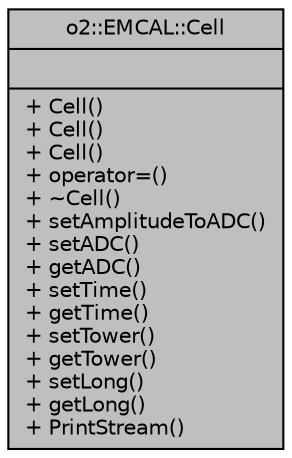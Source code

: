 digraph "o2::EMCAL::Cell"
{
 // INTERACTIVE_SVG=YES
  bgcolor="transparent";
  edge [fontname="Helvetica",fontsize="10",labelfontname="Helvetica",labelfontsize="10"];
  node [fontname="Helvetica",fontsize="10",shape=record];
  Node1 [label="{o2::EMCAL::Cell\n||+ Cell()\l+ Cell()\l+ Cell()\l+ operator=()\l+ ~Cell()\l+ setAmplitudeToADC()\l+ setADC()\l+ getADC()\l+ setTime()\l+ getTime()\l+ setTower()\l+ getTower()\l+ setLong()\l+ getLong()\l+ PrintStream()\l}",height=0.2,width=0.4,color="black", fillcolor="grey75", style="filled" fontcolor="black"];
}
